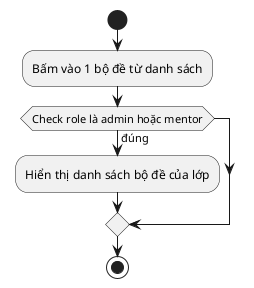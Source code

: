 @startuml LayDanhSachCauHoiKiemTra
start
:Bấm vào 1 bộ đề từ danh sách;
if (Check role là admin hoặc mentor) is (đúng) then 
:Hiển thị danh sách bộ đề của lớp;
endif
stop
@enduml